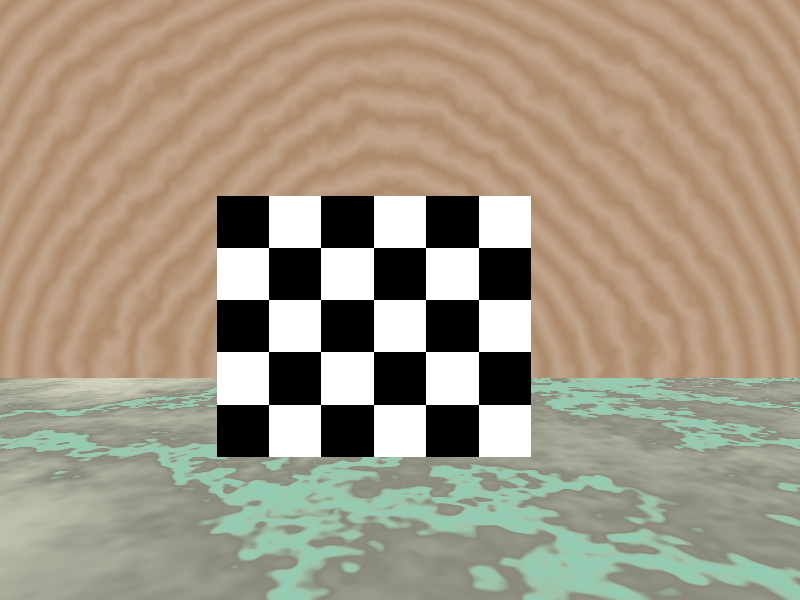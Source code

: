 #include "colors.inc"
#include "textures.inc"
#include "shapes.inc" 
#include "glass.inc" 
#include "metals.inc" 
#include "woods.inc" 
#include "stones.inc"    // pre-defined scene elements 

////////////////////////////////////////////////////////////////////////////////

// TABULEIRO
#declare MEDIAH=0.6;	// Tabuleiro de 0.6*2 de lado -> 1.2m de lado
#declare PROFUNDO=2.0;	// Que tao longue esta o tabuleiro: 2.0m

// CAMERA
#declare ALT_CAMARA=MEDIAH;	// Camera a MEDIAH altura.
#declare POS_CAMARA=+0.1;	// Camera +0.1m na dereita
#declare ANG_CAMARA=75;

////////////////////////////////////////////////////////////////////////////////

camera {
   location  <POS_CAMARA, ALT_CAMARA, 0>
   look_at   <POS_CAMARA, ALT_CAMARA, PROFUNDO>
   angle ANG_CAMARA
}

// Piso
plane {//normal=<0, 1, 0>	y=0
	<0, 1, 0>, 0
	texture { T_Stone25 scale 4 }

}

// Pared
plane {//normal=<0, 1, 0>	y=0
	<0, 0, 1>, PROFUNDO*2
	texture { DMFLightOak }

}


box {
	<-MEDIAH, -MEDIAH, -0.01>, < MEDIAH, MEDIAH*0.665, 0.01>
	texture {
		pigment {
			checker
			color rgb<1.0, 1.0, 1.0>
			color rgb<0.0, 0.0, 0.0>
		}
		scale 0.20
	}
	rotate <0, clock, 0>
	translate <0.0, MEDIAH, PROFUNDO>
}


light_source {
   <0.0, 10*MEDIAH, 0>
   color White
} 
